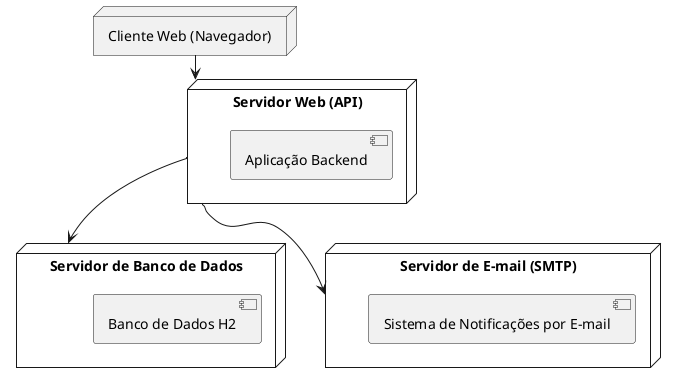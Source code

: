 
@startuml
node "Cliente Web (Navegador)" {
}

node "Servidor Web (API)" {
    [Aplicação Backend]
}

node "Servidor de Banco de Dados" {
    [Banco de Dados H2]
}

node "Servidor de E-mail (SMTP)" {
    [Sistema de Notificações por E-mail]
}

"Cliente Web (Navegador)" --> "Servidor Web (API)"
"Servidor Web (API)" --> "Servidor de Banco de Dados"
"Servidor Web (API)" --> "Servidor de E-mail (SMTP)"

@enduml

